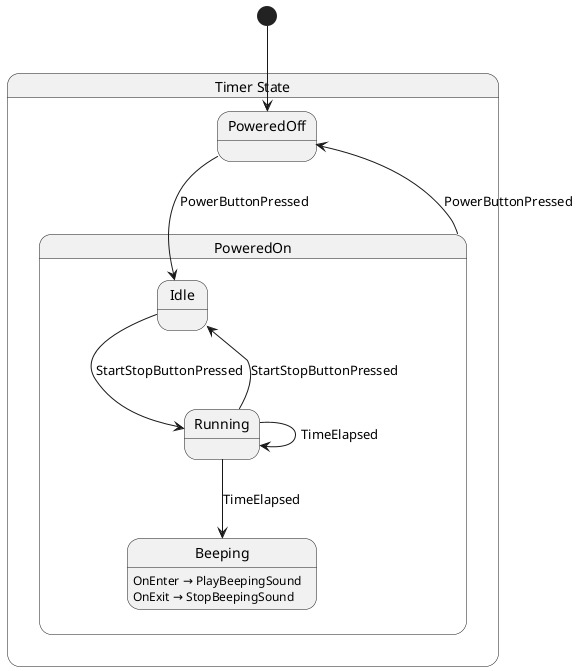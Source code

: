 @startuml Timer
state "Timer State" as Chickensoft_LogicBlocks_Tests_Examples_Timer_State {
  state "PoweredOff" as Chickensoft_LogicBlocks_Tests_Examples_Timer_State_PoweredOff
  state "PoweredOn" as Chickensoft_LogicBlocks_Tests_Examples_Timer_State_PoweredOn {
    state "Idle" as Chickensoft_LogicBlocks_Tests_Examples_Timer_State_PoweredOn_Idle
    state "Running" as Chickensoft_LogicBlocks_Tests_Examples_Timer_State_PoweredOn_Running
    state "Beeping" as Chickensoft_LogicBlocks_Tests_Examples_Timer_State_PoweredOn_Beeping
  }
}

Chickensoft_LogicBlocks_Tests_Examples_Timer_State_PoweredOff --> Chickensoft_LogicBlocks_Tests_Examples_Timer_State_PoweredOn_Idle : PowerButtonPressed
Chickensoft_LogicBlocks_Tests_Examples_Timer_State_PoweredOn --> Chickensoft_LogicBlocks_Tests_Examples_Timer_State_PoweredOff : PowerButtonPressed
Chickensoft_LogicBlocks_Tests_Examples_Timer_State_PoweredOn_Idle --> Chickensoft_LogicBlocks_Tests_Examples_Timer_State_PoweredOn_Running : StartStopButtonPressed
Chickensoft_LogicBlocks_Tests_Examples_Timer_State_PoweredOn_Running --> Chickensoft_LogicBlocks_Tests_Examples_Timer_State_PoweredOn_Beeping : TimeElapsed
Chickensoft_LogicBlocks_Tests_Examples_Timer_State_PoweredOn_Running --> Chickensoft_LogicBlocks_Tests_Examples_Timer_State_PoweredOn_Idle : StartStopButtonPressed
Chickensoft_LogicBlocks_Tests_Examples_Timer_State_PoweredOn_Running --> Chickensoft_LogicBlocks_Tests_Examples_Timer_State_PoweredOn_Running : TimeElapsed

Chickensoft_LogicBlocks_Tests_Examples_Timer_State_PoweredOn_Beeping : OnEnter → PlayBeepingSound
Chickensoft_LogicBlocks_Tests_Examples_Timer_State_PoweredOn_Beeping : OnExit → StopBeepingSound

[*] --> Chickensoft_LogicBlocks_Tests_Examples_Timer_State_PoweredOff
@enduml